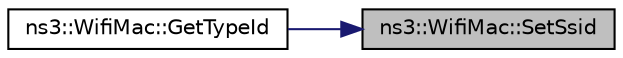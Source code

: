 digraph "ns3::WifiMac::SetSsid"
{
 // LATEX_PDF_SIZE
  edge [fontname="Helvetica",fontsize="10",labelfontname="Helvetica",labelfontsize="10"];
  node [fontname="Helvetica",fontsize="10",shape=record];
  rankdir="RL";
  Node1 [label="ns3::WifiMac::SetSsid",height=0.2,width=0.4,color="black", fillcolor="grey75", style="filled", fontcolor="black",tooltip=" "];
  Node1 -> Node2 [dir="back",color="midnightblue",fontsize="10",style="solid",fontname="Helvetica"];
  Node2 [label="ns3::WifiMac::GetTypeId",height=0.2,width=0.4,color="black", fillcolor="white", style="filled",URL="$classns3_1_1_wifi_mac.html#a818f25109b406fede9339747eda0d84d",tooltip="Get the type ID."];
}
